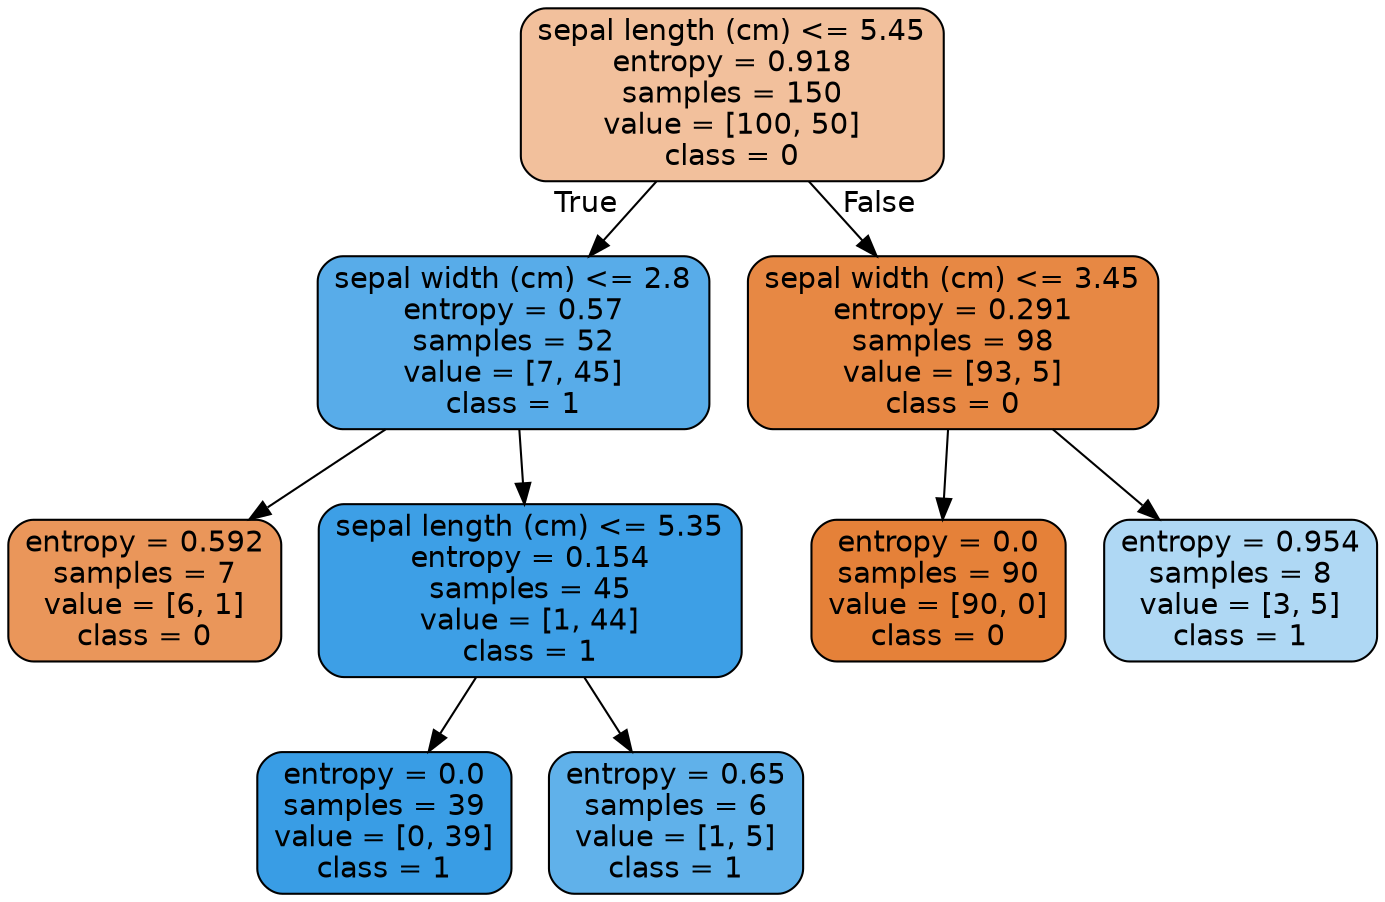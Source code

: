 digraph Tree {
node [shape=box, style="filled, rounded", color="black", fontname=helvetica] ;
edge [fontname=helvetica] ;
0 [label="sepal length (cm) <= 5.45\nentropy = 0.918\nsamples = 150\nvalue = [100, 50]\nclass = 0", fillcolor="#e581397f"] ;
1 [label="sepal width (cm) <= 2.8\nentropy = 0.57\nsamples = 52\nvalue = [7, 45]\nclass = 1", fillcolor="#399de5d7"] ;
0 -> 1 [labeldistance=2.5, labelangle=45, headlabel="True"] ;
5 [label="entropy = 0.592\nsamples = 7\nvalue = [6, 1]\nclass = 0", fillcolor="#e58139d4"] ;
1 -> 5 ;
6 [label="sepal length (cm) <= 5.35\nentropy = 0.154\nsamples = 45\nvalue = [1, 44]\nclass = 1", fillcolor="#399de5f9"] ;
1 -> 6 ;
7 [label="entropy = 0.0\nsamples = 39\nvalue = [0, 39]\nclass = 1", fillcolor="#399de5ff"] ;
6 -> 7 ;
8 [label="entropy = 0.65\nsamples = 6\nvalue = [1, 5]\nclass = 1", fillcolor="#399de5cc"] ;
6 -> 8 ;
2 [label="sepal width (cm) <= 3.45\nentropy = 0.291\nsamples = 98\nvalue = [93, 5]\nclass = 0", fillcolor="#e58139f1"] ;
0 -> 2 [labeldistance=2.5, labelangle=-45, headlabel="False"] ;
3 [label="entropy = 0.0\nsamples = 90\nvalue = [90, 0]\nclass = 0", fillcolor="#e58139ff"] ;
2 -> 3 ;
4 [label="entropy = 0.954\nsamples = 8\nvalue = [3, 5]\nclass = 1", fillcolor="#399de566"] ;
2 -> 4 ;
}